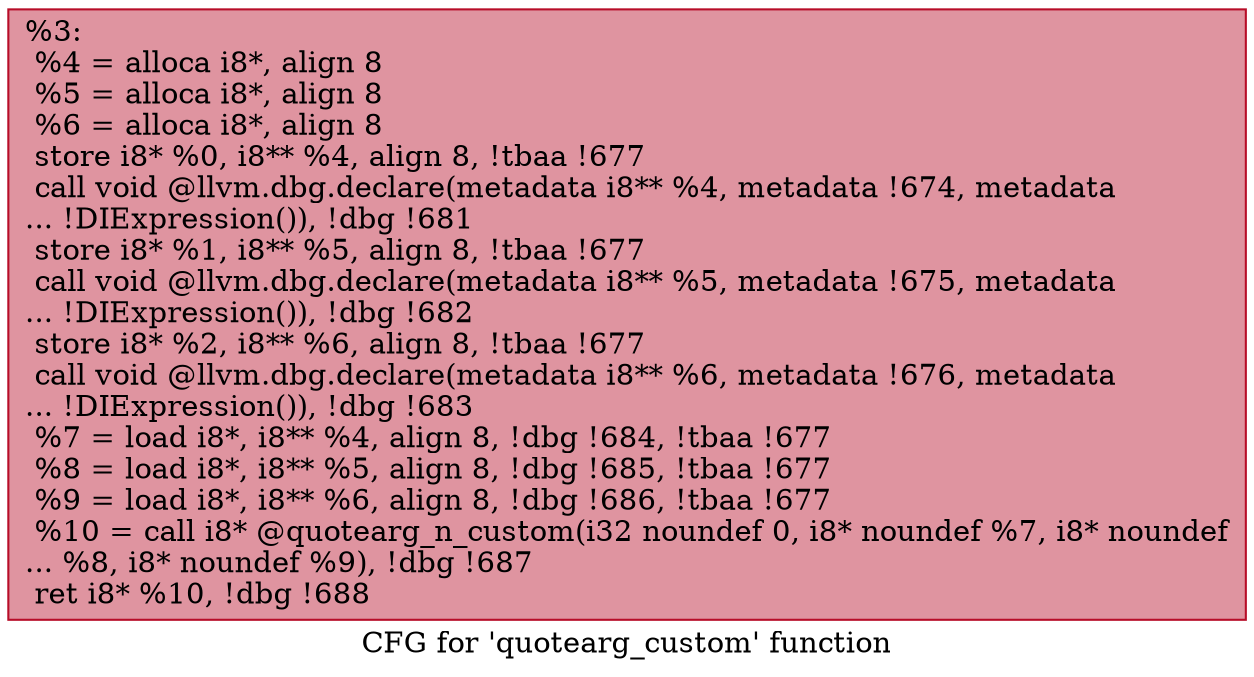 digraph "CFG for 'quotearg_custom' function" {
	label="CFG for 'quotearg_custom' function";

	Node0xe01790 [shape=record,color="#b70d28ff", style=filled, fillcolor="#b70d2870",label="{%3:\l  %4 = alloca i8*, align 8\l  %5 = alloca i8*, align 8\l  %6 = alloca i8*, align 8\l  store i8* %0, i8** %4, align 8, !tbaa !677\l  call void @llvm.dbg.declare(metadata i8** %4, metadata !674, metadata\l... !DIExpression()), !dbg !681\l  store i8* %1, i8** %5, align 8, !tbaa !677\l  call void @llvm.dbg.declare(metadata i8** %5, metadata !675, metadata\l... !DIExpression()), !dbg !682\l  store i8* %2, i8** %6, align 8, !tbaa !677\l  call void @llvm.dbg.declare(metadata i8** %6, metadata !676, metadata\l... !DIExpression()), !dbg !683\l  %7 = load i8*, i8** %4, align 8, !dbg !684, !tbaa !677\l  %8 = load i8*, i8** %5, align 8, !dbg !685, !tbaa !677\l  %9 = load i8*, i8** %6, align 8, !dbg !686, !tbaa !677\l  %10 = call i8* @quotearg_n_custom(i32 noundef 0, i8* noundef %7, i8* noundef\l... %8, i8* noundef %9), !dbg !687\l  ret i8* %10, !dbg !688\l}"];
}

